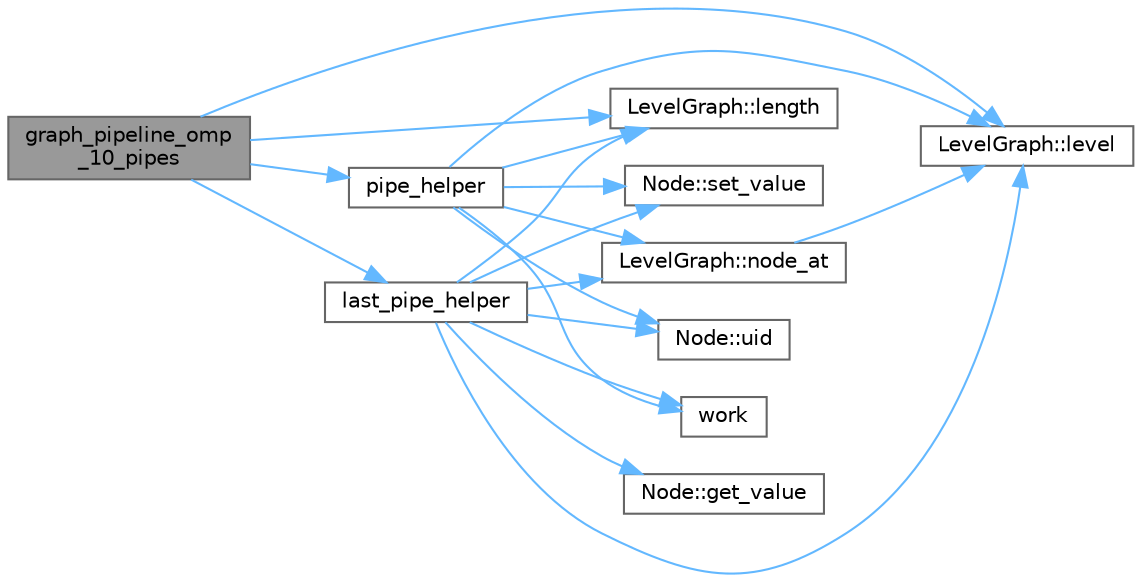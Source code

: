 digraph "graph_pipeline_omp_10_pipes"
{
 // LATEX_PDF_SIZE
  bgcolor="transparent";
  edge [fontname=Helvetica,fontsize=10,labelfontname=Helvetica,labelfontsize=10];
  node [fontname=Helvetica,fontsize=10,shape=box,height=0.2,width=0.4];
  rankdir="LR";
  Node1 [id="Node000001",label="graph_pipeline_omp\l_10_pipes",height=0.2,width=0.4,color="gray40", fillcolor="grey60", style="filled", fontcolor="black",tooltip=" "];
  Node1 -> Node2 [id="edge19_Node000001_Node000002",color="steelblue1",style="solid",tooltip=" "];
  Node2 [id="Node000002",label="last_pipe_helper",height=0.2,width=0.4,color="grey40", fillcolor="white", style="filled",URL="$benchmarks_2graph__pipeline_2omp_8cpp.html#afaf78c26fcfca9d36d49275fc3d6f265",tooltip=" "];
  Node2 -> Node3 [id="edge20_Node000002_Node000003",color="steelblue1",style="solid",tooltip=" "];
  Node3 [id="Node000003",label="Node::get_value",height=0.2,width=0.4,color="grey40", fillcolor="white", style="filled",URL="$class_node.html#a087ff7aed656beb6aac57d89b53c1989",tooltip=" "];
  Node2 -> Node4 [id="edge21_Node000002_Node000004",color="steelblue1",style="solid",tooltip=" "];
  Node4 [id="Node000004",label="LevelGraph::length",height=0.2,width=0.4,color="grey40", fillcolor="white", style="filled",URL="$class_level_graph.html#a548488ad18c1808f87ed76156bdaf023",tooltip=" "];
  Node2 -> Node5 [id="edge22_Node000002_Node000005",color="steelblue1",style="solid",tooltip=" "];
  Node5 [id="Node000005",label="LevelGraph::level",height=0.2,width=0.4,color="grey40", fillcolor="white", style="filled",URL="$class_level_graph.html#adb06d9302ad46b9ca75aa3ddbefd8876",tooltip=" "];
  Node2 -> Node6 [id="edge23_Node000002_Node000006",color="steelblue1",style="solid",tooltip=" "];
  Node6 [id="Node000006",label="LevelGraph::node_at",height=0.2,width=0.4,color="grey40", fillcolor="white", style="filled",URL="$class_level_graph.html#a2024df3f45163948fcc3a5afb152e1dc",tooltip=" "];
  Node6 -> Node5 [id="edge24_Node000006_Node000005",color="steelblue1",style="solid",tooltip=" "];
  Node2 -> Node7 [id="edge25_Node000002_Node000007",color="steelblue1",style="solid",tooltip=" "];
  Node7 [id="Node000007",label="Node::set_value",height=0.2,width=0.4,color="grey40", fillcolor="white", style="filled",URL="$class_node.html#a788f6f8240f05976cdfa4a4dda83add2",tooltip=" "];
  Node2 -> Node8 [id="edge26_Node000002_Node000008",color="steelblue1",style="solid",tooltip=" "];
  Node8 [id="Node000008",label="Node::uid",height=0.2,width=0.4,color="grey40", fillcolor="white", style="filled",URL="$class_node.html#a0b8ae7cfa620c6c566c51ebfe78cb2bd",tooltip=" "];
  Node2 -> Node9 [id="edge27_Node000002_Node000009",color="steelblue1",style="solid",tooltip=" "];
  Node9 [id="Node000009",label="work",height=0.2,width=0.4,color="grey40", fillcolor="white", style="filled",URL="$graph__pipeline_2levelgraph_8hpp.html#a974702416f67274752dac351d6e73b30",tooltip=" "];
  Node1 -> Node4 [id="edge28_Node000001_Node000004",color="steelblue1",style="solid",tooltip=" "];
  Node1 -> Node5 [id="edge29_Node000001_Node000005",color="steelblue1",style="solid",tooltip=" "];
  Node1 -> Node10 [id="edge30_Node000001_Node000010",color="steelblue1",style="solid",tooltip=" "];
  Node10 [id="Node000010",label="pipe_helper",height=0.2,width=0.4,color="grey40", fillcolor="white", style="filled",URL="$benchmarks_2graph__pipeline_2omp_8cpp.html#a8f379b5472b83e80f1cfba6bbba3e5f3",tooltip=" "];
  Node10 -> Node4 [id="edge31_Node000010_Node000004",color="steelblue1",style="solid",tooltip=" "];
  Node10 -> Node5 [id="edge32_Node000010_Node000005",color="steelblue1",style="solid",tooltip=" "];
  Node10 -> Node6 [id="edge33_Node000010_Node000006",color="steelblue1",style="solid",tooltip=" "];
  Node10 -> Node7 [id="edge34_Node000010_Node000007",color="steelblue1",style="solid",tooltip=" "];
  Node10 -> Node8 [id="edge35_Node000010_Node000008",color="steelblue1",style="solid",tooltip=" "];
  Node10 -> Node9 [id="edge36_Node000010_Node000009",color="steelblue1",style="solid",tooltip=" "];
}
